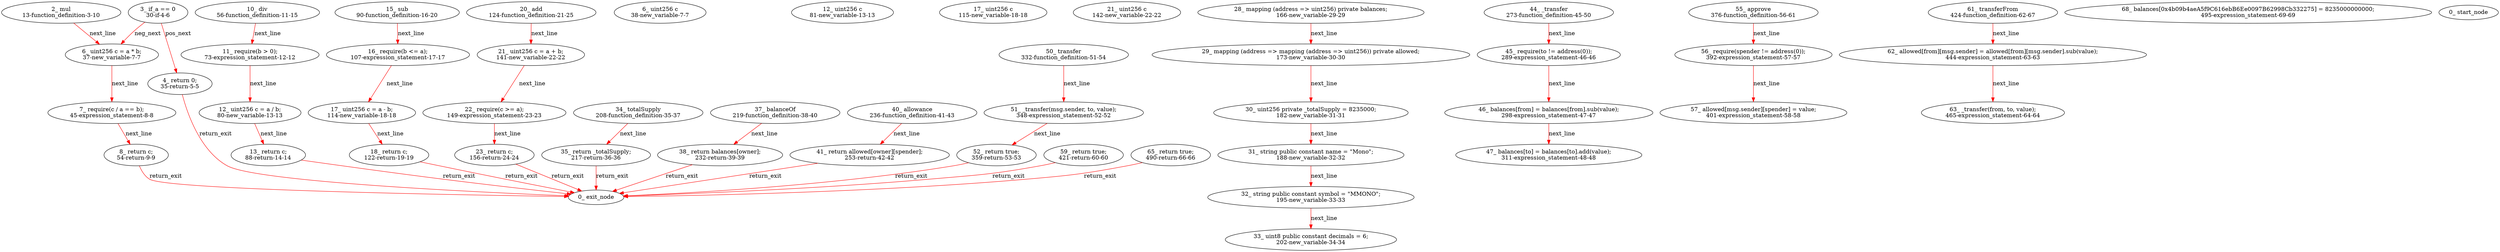 digraph  {
13 [label="2_ mul\n13-function_definition-3-10", type_label=function_definition];
30 [label="3_ if_a == 0\n30-if-4-6", type_label=if];
35 [label="4_ return 0;\n35-return-5-5", type_label=return];
37 [label="6_ uint256 c = a * b;\n37-new_variable-7-7", type_label=new_variable];
38 [label="6_ uint256 c\n38-new_variable-7-7", type_label=new_variable];
45 [label="7_ require(c / a == b);\n45-expression_statement-8-8", type_label=expression_statement];
54 [label="8_ return c;\n54-return-9-9", type_label=return];
56 [label="10_ div\n56-function_definition-11-15", type_label=function_definition];
73 [label="11_ require(b > 0);\n73-expression_statement-12-12", type_label=expression_statement];
80 [label="12_ uint256 c = a / b;\n80-new_variable-13-13", type_label=new_variable];
81 [label="12_ uint256 c\n81-new_variable-13-13", type_label=new_variable];
88 [label="13_ return c;\n88-return-14-14", type_label=return];
90 [label="15_ sub\n90-function_definition-16-20", type_label=function_definition];
107 [label="16_ require(b <= a);\n107-expression_statement-17-17", type_label=expression_statement];
114 [label="17_ uint256 c = a - b;\n114-new_variable-18-18", type_label=new_variable];
115 [label="17_ uint256 c\n115-new_variable-18-18", type_label=new_variable];
122 [label="18_ return c;\n122-return-19-19", type_label=return];
124 [label="20_ add\n124-function_definition-21-25", type_label=function_definition];
141 [label="21_ uint256 c = a + b;\n141-new_variable-22-22", type_label=new_variable];
142 [label="21_ uint256 c\n142-new_variable-22-22", type_label=new_variable];
149 [label="22_ require(c >= a);\n149-expression_statement-23-23", type_label=expression_statement];
156 [label="23_ return c;\n156-return-24-24", type_label=return];
166 [label="28_ mapping (address => uint256) private balances;\n166-new_variable-29-29", type_label=new_variable];
173 [label="29_ mapping (address => mapping (address => uint256)) private allowed;\n173-new_variable-30-30", type_label=new_variable];
182 [label="30_ uint256 private _totalSupply = 8235000;\n182-new_variable-31-31", type_label=new_variable];
188 [label="31_ string public constant name = \"Mono\";\n188-new_variable-32-32", type_label=new_variable];
195 [label="32_ string public constant symbol = \"MMONO\";\n195-new_variable-33-33", type_label=new_variable];
202 [label="33_ uint8 public constant decimals = 6;\n202-new_variable-34-34", type_label=new_variable];
208 [label="34_ totalSupply\n208-function_definition-35-37", type_label=function_definition];
217 [label="35_ return _totalSupply;\n217-return-36-36", type_label=return];
219 [label="37_ balanceOf\n219-function_definition-38-40", type_label=function_definition];
232 [label="38_ return balances[owner];\n232-return-39-39", type_label=return];
236 [label="40_ allowance\n236-function_definition-41-43", type_label=function_definition];
253 [label="41_ return allowed[owner][spender];\n253-return-42-42", type_label=return];
273 [label="44_ _transfer\n273-function_definition-45-50", type_label=function_definition];
289 [label="45_ require(to != address(0));\n289-expression_statement-46-46", type_label=expression_statement];
298 [label="46_ balances[from] = balances[from].sub(value);\n298-expression_statement-47-47", type_label=expression_statement];
311 [label="47_ balances[to] = balances[to].add(value);\n311-expression_statement-48-48", type_label=expression_statement];
332 [label="50_ transfer\n332-function_definition-51-54", type_label=function_definition];
348 [label="51_ _transfer(msg.sender, to, value);\n348-expression_statement-52-52", type_label=expression_statement];
359 [label="52_ return true;\n359-return-53-53", type_label=return];
376 [label="55_ approve\n376-function_definition-56-61", type_label=function_definition];
392 [label="56_ require(spender != address(0));\n392-expression_statement-57-57", type_label=expression_statement];
401 [label="57_ allowed[msg.sender][spender] = value;\n401-expression_statement-58-58", type_label=expression_statement];
421 [label="59_ return true;\n421-return-60-60", type_label=return];
424 [label="61_ transferFrom\n424-function_definition-62-67", type_label=function_definition];
444 [label="62_ allowed[from][msg.sender] = allowed[from][msg.sender].sub(value);\n444-expression_statement-63-63", type_label=expression_statement];
465 [label="63_ _transfer(from, to, value);\n465-expression_statement-64-64", type_label=expression_statement];
490 [label="65_ return true;\n490-return-66-66", type_label=return];
495 [label="68_ balances[0x4b09b4aeA5f9C616ebB6Ee0097B62998Cb332275] = 8235000000000;\n495-expression_statement-69-69", type_label=expression_statement];
1 [label="0_ start_node", type_label=start];
2 [label="0_ exit_node", type_label=exit];
13 -> 37  [color=red, controlflow_type=next_line, edge_type=CFG_edge, key=0, label=next_line];
30 -> 35  [color=red, controlflow_type=pos_next, edge_type=CFG_edge, key=0, label=pos_next];
30 -> 37  [color=red, controlflow_type=neg_next, edge_type=CFG_edge, key=0, label=neg_next];
35 -> 2  [color=red, controlflow_type=return_exit, edge_type=CFG_edge, key=0, label=return_exit];
37 -> 45  [color=red, controlflow_type=next_line, edge_type=CFG_edge, key=0, label=next_line];
45 -> 54  [color=red, controlflow_type=next_line, edge_type=CFG_edge, key=0, label=next_line];
54 -> 2  [color=red, controlflow_type=return_exit, edge_type=CFG_edge, key=0, label=return_exit];
56 -> 73  [color=red, controlflow_type=next_line, edge_type=CFG_edge, key=0, label=next_line];
73 -> 80  [color=red, controlflow_type=next_line, edge_type=CFG_edge, key=0, label=next_line];
80 -> 88  [color=red, controlflow_type=next_line, edge_type=CFG_edge, key=0, label=next_line];
88 -> 2  [color=red, controlflow_type=return_exit, edge_type=CFG_edge, key=0, label=return_exit];
90 -> 107  [color=red, controlflow_type=next_line, edge_type=CFG_edge, key=0, label=next_line];
107 -> 114  [color=red, controlflow_type=next_line, edge_type=CFG_edge, key=0, label=next_line];
114 -> 122  [color=red, controlflow_type=next_line, edge_type=CFG_edge, key=0, label=next_line];
122 -> 2  [color=red, controlflow_type=return_exit, edge_type=CFG_edge, key=0, label=return_exit];
124 -> 141  [color=red, controlflow_type=next_line, edge_type=CFG_edge, key=0, label=next_line];
141 -> 149  [color=red, controlflow_type=next_line, edge_type=CFG_edge, key=0, label=next_line];
149 -> 156  [color=red, controlflow_type=next_line, edge_type=CFG_edge, key=0, label=next_line];
156 -> 2  [color=red, controlflow_type=return_exit, edge_type=CFG_edge, key=0, label=return_exit];
166 -> 173  [color=red, controlflow_type=next_line, edge_type=CFG_edge, key=0, label=next_line];
173 -> 182  [color=red, controlflow_type=next_line, edge_type=CFG_edge, key=0, label=next_line];
182 -> 188  [color=red, controlflow_type=next_line, edge_type=CFG_edge, key=0, label=next_line];
188 -> 195  [color=red, controlflow_type=next_line, edge_type=CFG_edge, key=0, label=next_line];
195 -> 202  [color=red, controlflow_type=next_line, edge_type=CFG_edge, key=0, label=next_line];
208 -> 217  [color=red, controlflow_type=next_line, edge_type=CFG_edge, key=0, label=next_line];
217 -> 2  [color=red, controlflow_type=return_exit, edge_type=CFG_edge, key=0, label=return_exit];
219 -> 232  [color=red, controlflow_type=next_line, edge_type=CFG_edge, key=0, label=next_line];
232 -> 2  [color=red, controlflow_type=return_exit, edge_type=CFG_edge, key=0, label=return_exit];
236 -> 253  [color=red, controlflow_type=next_line, edge_type=CFG_edge, key=0, label=next_line];
253 -> 2  [color=red, controlflow_type=return_exit, edge_type=CFG_edge, key=0, label=return_exit];
273 -> 289  [color=red, controlflow_type=next_line, edge_type=CFG_edge, key=0, label=next_line];
289 -> 298  [color=red, controlflow_type=next_line, edge_type=CFG_edge, key=0, label=next_line];
298 -> 311  [color=red, controlflow_type=next_line, edge_type=CFG_edge, key=0, label=next_line];
332 -> 348  [color=red, controlflow_type=next_line, edge_type=CFG_edge, key=0, label=next_line];
348 -> 359  [color=red, controlflow_type=next_line, edge_type=CFG_edge, key=0, label=next_line];
359 -> 2  [color=red, controlflow_type=return_exit, edge_type=CFG_edge, key=0, label=return_exit];
376 -> 392  [color=red, controlflow_type=next_line, edge_type=CFG_edge, key=0, label=next_line];
392 -> 401  [color=red, controlflow_type=next_line, edge_type=CFG_edge, key=0, label=next_line];
421 -> 2  [color=red, controlflow_type=return_exit, edge_type=CFG_edge, key=0, label=return_exit];
424 -> 444  [color=red, controlflow_type=next_line, edge_type=CFG_edge, key=0, label=next_line];
444 -> 465  [color=red, controlflow_type=next_line, edge_type=CFG_edge, key=0, label=next_line];
490 -> 2  [color=red, controlflow_type=return_exit, edge_type=CFG_edge, key=0, label=return_exit];
}
